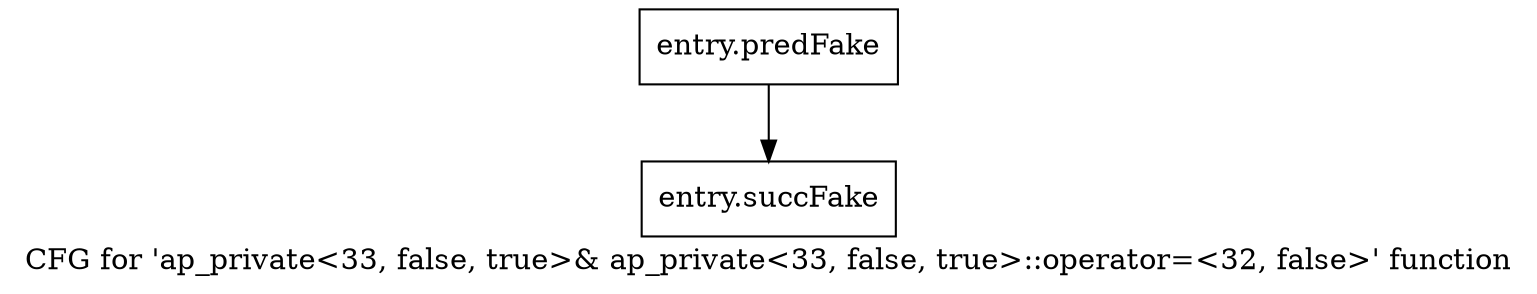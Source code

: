 digraph "CFG for 'ap_private\<33, false, true\>& ap_private\<33, false, true\>::operator=\<32, false\>' function" {
	label="CFG for 'ap_private\<33, false, true\>& ap_private\<33, false, true\>::operator=\<32, false\>' function";

	Node0x59d8df0 [shape=record,filename="",linenumber="",label="{entry.predFake}"];
	Node0x59d8df0 -> Node0x5adc7d0[ callList="" memoryops="" filename="/home/omerfaruk/tools/Xilinx/Vitis_HLS/2023.2/include/etc/ap_private.h" execusionnum="0"];
	Node0x5adc7d0 [shape=record,filename="/home/omerfaruk/tools/Xilinx/Vitis_HLS/2023.2/include/etc/ap_private.h",linenumber="1463",label="{entry.succFake}"];
}
